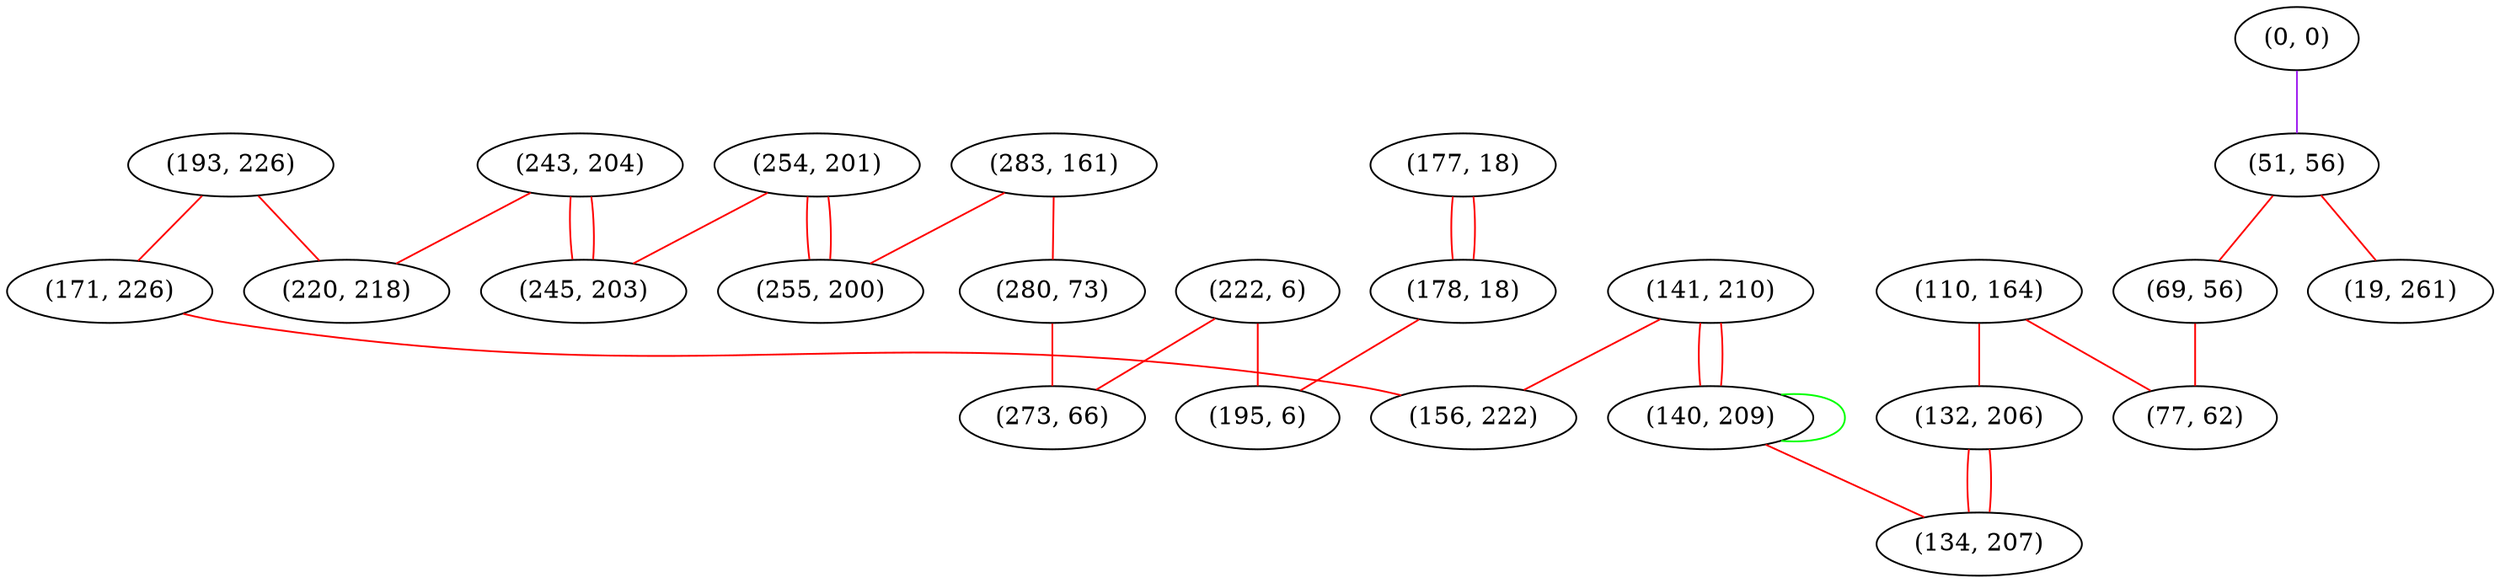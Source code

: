 graph "" {
"(193, 226)";
"(177, 18)";
"(110, 164)";
"(132, 206)";
"(243, 204)";
"(178, 18)";
"(220, 218)";
"(222, 6)";
"(283, 161)";
"(141, 210)";
"(254, 201)";
"(0, 0)";
"(255, 200)";
"(171, 226)";
"(51, 56)";
"(280, 73)";
"(156, 222)";
"(69, 56)";
"(19, 261)";
"(273, 66)";
"(140, 209)";
"(195, 6)";
"(245, 203)";
"(77, 62)";
"(134, 207)";
"(193, 226)" -- "(220, 218)"  [color=red, key=0, weight=1];
"(193, 226)" -- "(171, 226)"  [color=red, key=0, weight=1];
"(177, 18)" -- "(178, 18)"  [color=red, key=0, weight=1];
"(177, 18)" -- "(178, 18)"  [color=red, key=1, weight=1];
"(110, 164)" -- "(77, 62)"  [color=red, key=0, weight=1];
"(110, 164)" -- "(132, 206)"  [color=red, key=0, weight=1];
"(132, 206)" -- "(134, 207)"  [color=red, key=0, weight=1];
"(132, 206)" -- "(134, 207)"  [color=red, key=1, weight=1];
"(243, 204)" -- "(220, 218)"  [color=red, key=0, weight=1];
"(243, 204)" -- "(245, 203)"  [color=red, key=0, weight=1];
"(243, 204)" -- "(245, 203)"  [color=red, key=1, weight=1];
"(178, 18)" -- "(195, 6)"  [color=red, key=0, weight=1];
"(222, 6)" -- "(273, 66)"  [color=red, key=0, weight=1];
"(222, 6)" -- "(195, 6)"  [color=red, key=0, weight=1];
"(283, 161)" -- "(280, 73)"  [color=red, key=0, weight=1];
"(283, 161)" -- "(255, 200)"  [color=red, key=0, weight=1];
"(141, 210)" -- "(140, 209)"  [color=red, key=0, weight=1];
"(141, 210)" -- "(140, 209)"  [color=red, key=1, weight=1];
"(141, 210)" -- "(156, 222)"  [color=red, key=0, weight=1];
"(254, 201)" -- "(255, 200)"  [color=red, key=0, weight=1];
"(254, 201)" -- "(255, 200)"  [color=red, key=1, weight=1];
"(254, 201)" -- "(245, 203)"  [color=red, key=0, weight=1];
"(0, 0)" -- "(51, 56)"  [color=purple, key=0, weight=4];
"(171, 226)" -- "(156, 222)"  [color=red, key=0, weight=1];
"(51, 56)" -- "(69, 56)"  [color=red, key=0, weight=1];
"(51, 56)" -- "(19, 261)"  [color=red, key=0, weight=1];
"(280, 73)" -- "(273, 66)"  [color=red, key=0, weight=1];
"(69, 56)" -- "(77, 62)"  [color=red, key=0, weight=1];
"(140, 209)" -- "(134, 207)"  [color=red, key=0, weight=1];
"(140, 209)" -- "(140, 209)"  [color=green, key=0, weight=2];
}
